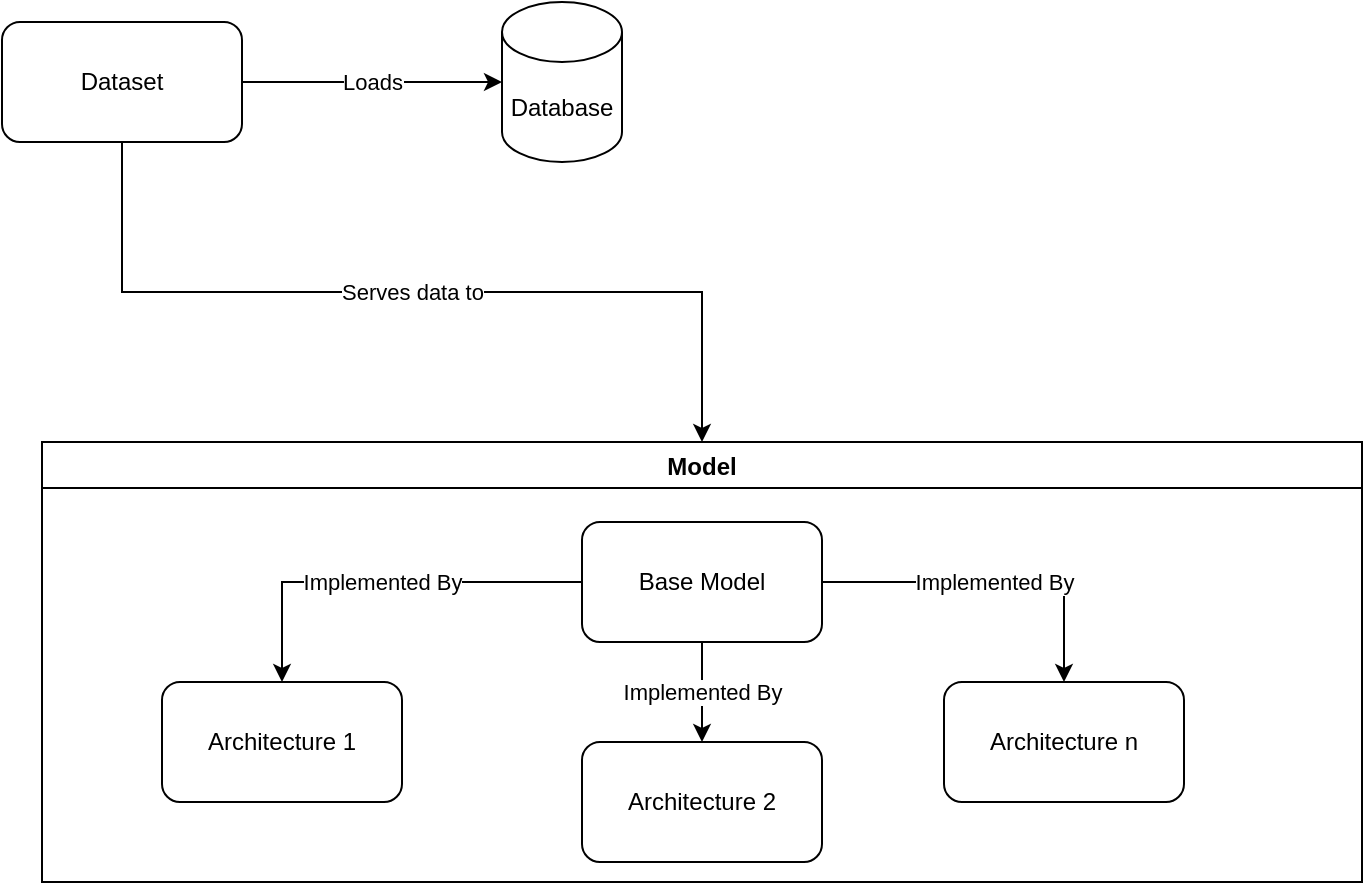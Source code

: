 <mxfile version="20.2.3" type="github">
  <diagram id="0Tvzt9ol2-uUJ-bDU3Fr" name="Page-1">
    <mxGraphModel dx="1422" dy="790" grid="1" gridSize="10" guides="1" tooltips="1" connect="1" arrows="1" fold="1" page="1" pageScale="1" pageWidth="1169" pageHeight="827" math="0" shadow="0">
      <root>
        <mxCell id="0" />
        <mxCell id="1" parent="0" />
        <mxCell id="aKw-EBqWRxvpCI3MpewN-3" value="Serves data to" style="edgeStyle=orthogonalEdgeStyle;rounded=0;orthogonalLoop=1;jettySize=auto;html=1;" edge="1" parent="1" source="aKw-EBqWRxvpCI3MpewN-2" target="aKw-EBqWRxvpCI3MpewN-9">
          <mxGeometry relative="1" as="geometry">
            <mxPoint x="80" y="230" as="targetPoint" />
          </mxGeometry>
        </mxCell>
        <mxCell id="aKw-EBqWRxvpCI3MpewN-5" value="Loads" style="edgeStyle=orthogonalEdgeStyle;rounded=0;orthogonalLoop=1;jettySize=auto;html=1;" edge="1" parent="1" source="aKw-EBqWRxvpCI3MpewN-2" target="aKw-EBqWRxvpCI3MpewN-4">
          <mxGeometry relative="1" as="geometry" />
        </mxCell>
        <mxCell id="aKw-EBqWRxvpCI3MpewN-2" value="Dataset" style="rounded=1;whiteSpace=wrap;html=1;" vertex="1" parent="1">
          <mxGeometry x="20" y="20" width="120" height="60" as="geometry" />
        </mxCell>
        <mxCell id="aKw-EBqWRxvpCI3MpewN-4" value="Database" style="shape=cylinder3;whiteSpace=wrap;html=1;boundedLbl=1;backgroundOutline=1;size=15;" vertex="1" parent="1">
          <mxGeometry x="270" y="10" width="60" height="80" as="geometry" />
        </mxCell>
        <mxCell id="aKw-EBqWRxvpCI3MpewN-9" value="Model" style="swimlane;" vertex="1" parent="1">
          <mxGeometry x="40" y="230" width="660" height="220" as="geometry">
            <mxRectangle x="40" y="230" width="80" height="30" as="alternateBounds" />
          </mxGeometry>
        </mxCell>
        <mxCell id="aKw-EBqWRxvpCI3MpewN-14" value="Implemented By" style="edgeStyle=orthogonalEdgeStyle;rounded=0;orthogonalLoop=1;jettySize=auto;html=1;" edge="1" parent="aKw-EBqWRxvpCI3MpewN-9" source="aKw-EBqWRxvpCI3MpewN-10" target="aKw-EBqWRxvpCI3MpewN-11">
          <mxGeometry relative="1" as="geometry" />
        </mxCell>
        <mxCell id="aKw-EBqWRxvpCI3MpewN-15" value="Implemented By" style="edgeStyle=orthogonalEdgeStyle;rounded=0;orthogonalLoop=1;jettySize=auto;html=1;" edge="1" parent="aKw-EBqWRxvpCI3MpewN-9" source="aKw-EBqWRxvpCI3MpewN-10" target="aKw-EBqWRxvpCI3MpewN-12">
          <mxGeometry relative="1" as="geometry" />
        </mxCell>
        <mxCell id="aKw-EBqWRxvpCI3MpewN-16" value="Implemented By" style="edgeStyle=orthogonalEdgeStyle;rounded=0;orthogonalLoop=1;jettySize=auto;html=1;" edge="1" parent="aKw-EBqWRxvpCI3MpewN-9" source="aKw-EBqWRxvpCI3MpewN-10" target="aKw-EBqWRxvpCI3MpewN-13">
          <mxGeometry relative="1" as="geometry" />
        </mxCell>
        <mxCell id="aKw-EBqWRxvpCI3MpewN-10" value="Base Model" style="rounded=1;whiteSpace=wrap;html=1;" vertex="1" parent="aKw-EBqWRxvpCI3MpewN-9">
          <mxGeometry x="270" y="40" width="120" height="60" as="geometry" />
        </mxCell>
        <mxCell id="aKw-EBqWRxvpCI3MpewN-11" value="Architecture 1" style="rounded=1;whiteSpace=wrap;html=1;" vertex="1" parent="aKw-EBqWRxvpCI3MpewN-9">
          <mxGeometry x="60" y="120" width="120" height="60" as="geometry" />
        </mxCell>
        <mxCell id="aKw-EBqWRxvpCI3MpewN-12" value="Architecture 2" style="rounded=1;whiteSpace=wrap;html=1;" vertex="1" parent="aKw-EBqWRxvpCI3MpewN-9">
          <mxGeometry x="270" y="150" width="120" height="60" as="geometry" />
        </mxCell>
        <mxCell id="aKw-EBqWRxvpCI3MpewN-13" value="Architecture n" style="rounded=1;whiteSpace=wrap;html=1;" vertex="1" parent="aKw-EBqWRxvpCI3MpewN-9">
          <mxGeometry x="451" y="120" width="120" height="60" as="geometry" />
        </mxCell>
      </root>
    </mxGraphModel>
  </diagram>
</mxfile>
